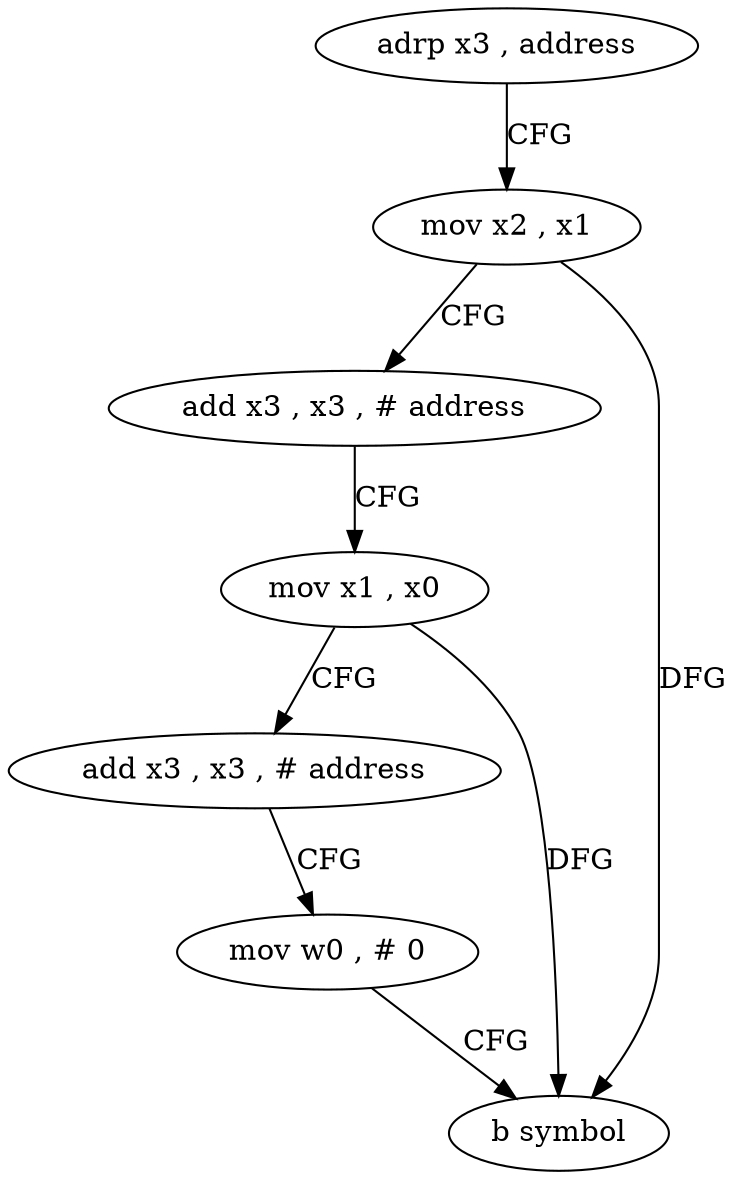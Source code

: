 digraph "func" {
"4317456" [label = "adrp x3 , address" ]
"4317460" [label = "mov x2 , x1" ]
"4317464" [label = "add x3 , x3 , # address" ]
"4317468" [label = "mov x1 , x0" ]
"4317472" [label = "add x3 , x3 , # address" ]
"4317476" [label = "mov w0 , # 0" ]
"4317480" [label = "b symbol" ]
"4317456" -> "4317460" [ label = "CFG" ]
"4317460" -> "4317464" [ label = "CFG" ]
"4317460" -> "4317480" [ label = "DFG" ]
"4317464" -> "4317468" [ label = "CFG" ]
"4317468" -> "4317472" [ label = "CFG" ]
"4317468" -> "4317480" [ label = "DFG" ]
"4317472" -> "4317476" [ label = "CFG" ]
"4317476" -> "4317480" [ label = "CFG" ]
}
